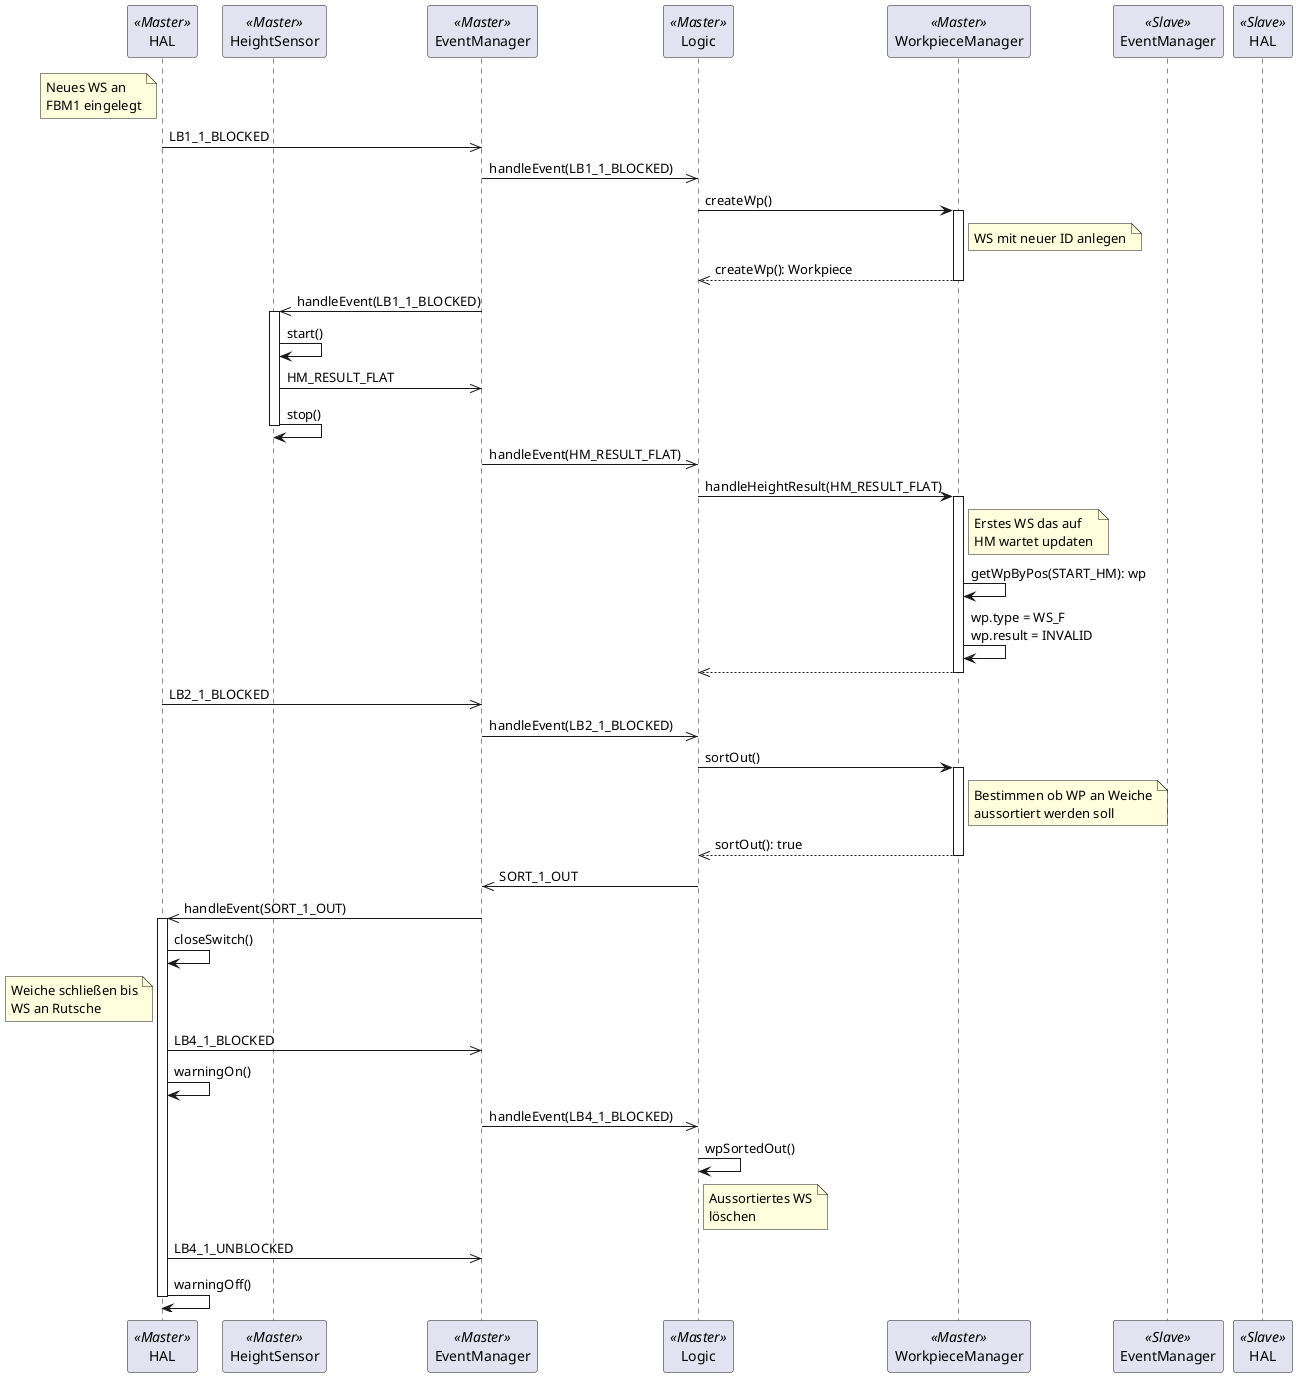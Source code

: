 @startuml
participant "HAL" as HAL_M << Master >>
participant "HeightSensor" as HM_M << Master >>
participant "EventManager" as EVM_M << Master >>
participant "Logic" as Logic << Master >>
participant "WorkpieceManager" as WPM << Master >>
participant "EventManager" as EVM_S << Slave >>
participant "HAL" as HAL_S << Slave >>

note left of HAL_M : Neues WS an\nFBM1 eingelegt
HAL_M ->> EVM_M : LB1_1_BLOCKED
EVM_M ->> Logic : handleEvent(LB1_1_BLOCKED)
Logic -> WPM : createWp()
note right of WPM : WS mit neuer ID anlegen
activate WPM
WPM -->> Logic : createWp(): Workpiece
deactivate WPM
EVM_M ->> HM_M : handleEvent(LB1_1_BLOCKED)
activate HM_M
HM_M -> HM_M : start()
HM_M ->> EVM_M : HM_RESULT_FLAT
HM_M -> HM_M : stop()
deactivate HM_M
EVM_M ->> Logic : handleEvent(HM_RESULT_FLAT)
Logic -> WPM : handleHeightResult(HM_RESULT_FLAT)
activate WPM
note right of WPM : Erstes WS das auf\nHM wartet updaten
WPM -> WPM : getWpByPos(START_HM): wp
WPM -> WPM : wp.type = WS_F\nwp.result = INVALID
WPM -->> Logic
deactivate WPM

HAL_M ->> EVM_M : LB2_1_BLOCKED
EVM_M ->> Logic : handleEvent(LB2_1_BLOCKED)
Logic -> WPM : sortOut()
activate WPM
note right of WPM : Bestimmen ob WP an Weiche\naussortiert werden soll
WPM -->> Logic : sortOut(): true
deactivate WPM
Logic ->> EVM_M : SORT_1_OUT
EVM_M ->> HAL_M : handleEvent(SORT_1_OUT)
activate HAL_M
HAL_M -> HAL_M : closeSwitch()
note left of HAL_M : Weiche schließen bis\nWS an Rutsche
HAL_M ->> EVM_M : LB4_1_BLOCKED
HAL_M -> HAL_M : warningOn()
EVM_M ->> Logic : handleEvent(LB4_1_BLOCKED)
Logic -> Logic : wpSortedOut()
note right of Logic : Aussortiertes WS\nlöschen
HAL_M ->> EVM_M : LB4_1_UNBLOCKED
HAL_M -> HAL_M : warningOff()
deactivate HAL_M

@enduml